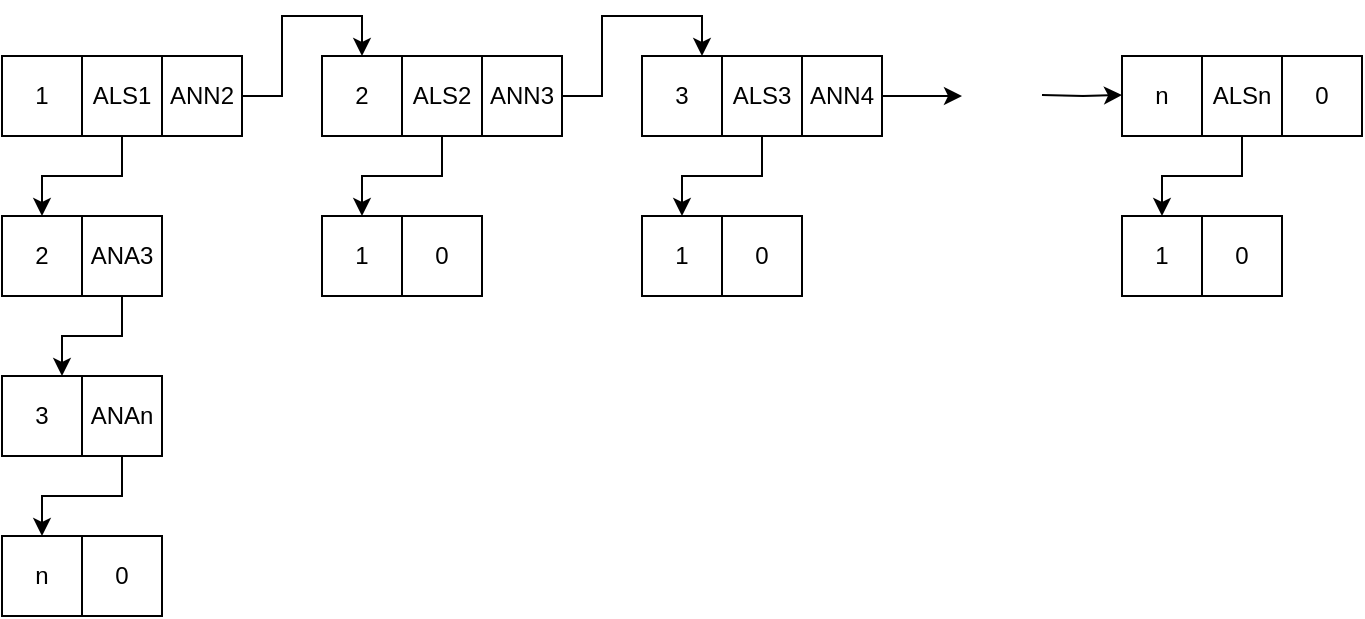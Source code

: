 <mxfile version="14.7.0" type="device"><diagram id="cm3YKNJGXenYqUJzzdme" name="Page-1"><mxGraphModel dx="1038" dy="491" grid="1" gridSize="10" guides="1" tooltips="1" connect="1" arrows="1" fold="1" page="1" pageScale="1" pageWidth="827" pageHeight="1169" math="0" shadow="0"><root><mxCell id="0"/><mxCell id="1" parent="0"/><mxCell id="pCGo6Iaq9xa3LZ9DNoHy-1" value="1" style="rounded=0;whiteSpace=wrap;html=1;" vertex="1" parent="1"><mxGeometry x="80" y="80" width="40" height="40" as="geometry"/></mxCell><mxCell id="pCGo6Iaq9xa3LZ9DNoHy-30" style="edgeStyle=orthogonalEdgeStyle;rounded=0;orthogonalLoop=1;jettySize=auto;html=1;" edge="1" parent="1" source="pCGo6Iaq9xa3LZ9DNoHy-2" target="pCGo6Iaq9xa3LZ9DNoHy-13"><mxGeometry relative="1" as="geometry"/></mxCell><mxCell id="pCGo6Iaq9xa3LZ9DNoHy-2" value="ALS1" style="rounded=0;whiteSpace=wrap;html=1;" vertex="1" parent="1"><mxGeometry x="120" y="80" width="40" height="40" as="geometry"/></mxCell><mxCell id="pCGo6Iaq9xa3LZ9DNoHy-26" style="edgeStyle=orthogonalEdgeStyle;rounded=0;orthogonalLoop=1;jettySize=auto;html=1;entryX=0.5;entryY=0;entryDx=0;entryDy=0;" edge="1" parent="1" source="pCGo6Iaq9xa3LZ9DNoHy-3" target="pCGo6Iaq9xa3LZ9DNoHy-4"><mxGeometry relative="1" as="geometry"/></mxCell><mxCell id="pCGo6Iaq9xa3LZ9DNoHy-3" value="ANN2" style="rounded=0;whiteSpace=wrap;html=1;" vertex="1" parent="1"><mxGeometry x="160" y="80" width="40" height="40" as="geometry"/></mxCell><mxCell id="pCGo6Iaq9xa3LZ9DNoHy-4" value="2" style="rounded=0;whiteSpace=wrap;html=1;" vertex="1" parent="1"><mxGeometry x="240" y="80" width="40" height="40" as="geometry"/></mxCell><mxCell id="pCGo6Iaq9xa3LZ9DNoHy-33" style="edgeStyle=orthogonalEdgeStyle;rounded=0;orthogonalLoop=1;jettySize=auto;html=1;entryX=0.5;entryY=0;entryDx=0;entryDy=0;" edge="1" parent="1" source="pCGo6Iaq9xa3LZ9DNoHy-5" target="pCGo6Iaq9xa3LZ9DNoHy-20"><mxGeometry relative="1" as="geometry"/></mxCell><mxCell id="pCGo6Iaq9xa3LZ9DNoHy-5" value="ALS2" style="rounded=0;whiteSpace=wrap;html=1;" vertex="1" parent="1"><mxGeometry x="280" y="80" width="40" height="40" as="geometry"/></mxCell><mxCell id="pCGo6Iaq9xa3LZ9DNoHy-27" style="edgeStyle=orthogonalEdgeStyle;rounded=0;orthogonalLoop=1;jettySize=auto;html=1;entryX=0.75;entryY=0;entryDx=0;entryDy=0;" edge="1" parent="1" source="pCGo6Iaq9xa3LZ9DNoHy-6" target="pCGo6Iaq9xa3LZ9DNoHy-7"><mxGeometry relative="1" as="geometry"/></mxCell><mxCell id="pCGo6Iaq9xa3LZ9DNoHy-6" value="ANN3" style="rounded=0;whiteSpace=wrap;html=1;" vertex="1" parent="1"><mxGeometry x="320" y="80" width="40" height="40" as="geometry"/></mxCell><mxCell id="pCGo6Iaq9xa3LZ9DNoHy-7" value="3" style="rounded=0;whiteSpace=wrap;html=1;" vertex="1" parent="1"><mxGeometry x="400" y="80" width="40" height="40" as="geometry"/></mxCell><mxCell id="pCGo6Iaq9xa3LZ9DNoHy-34" style="edgeStyle=orthogonalEdgeStyle;rounded=0;orthogonalLoop=1;jettySize=auto;html=1;entryX=0.5;entryY=0;entryDx=0;entryDy=0;" edge="1" parent="1" source="pCGo6Iaq9xa3LZ9DNoHy-8" target="pCGo6Iaq9xa3LZ9DNoHy-22"><mxGeometry relative="1" as="geometry"/></mxCell><mxCell id="pCGo6Iaq9xa3LZ9DNoHy-8" value="ALS3" style="rounded=0;whiteSpace=wrap;html=1;" vertex="1" parent="1"><mxGeometry x="440" y="80" width="40" height="40" as="geometry"/></mxCell><mxCell id="pCGo6Iaq9xa3LZ9DNoHy-28" style="edgeStyle=orthogonalEdgeStyle;rounded=0;orthogonalLoop=1;jettySize=auto;html=1;" edge="1" parent="1" source="pCGo6Iaq9xa3LZ9DNoHy-9"><mxGeometry relative="1" as="geometry"><mxPoint x="560" y="100" as="targetPoint"/></mxGeometry></mxCell><mxCell id="pCGo6Iaq9xa3LZ9DNoHy-9" value="ANN4" style="rounded=0;whiteSpace=wrap;html=1;" vertex="1" parent="1"><mxGeometry x="480" y="80" width="40" height="40" as="geometry"/></mxCell><mxCell id="pCGo6Iaq9xa3LZ9DNoHy-10" value="n" style="rounded=0;whiteSpace=wrap;html=1;" vertex="1" parent="1"><mxGeometry x="640" y="80" width="40" height="40" as="geometry"/></mxCell><mxCell id="pCGo6Iaq9xa3LZ9DNoHy-35" style="edgeStyle=orthogonalEdgeStyle;rounded=0;orthogonalLoop=1;jettySize=auto;html=1;entryX=0.5;entryY=0;entryDx=0;entryDy=0;" edge="1" parent="1" source="pCGo6Iaq9xa3LZ9DNoHy-11" target="pCGo6Iaq9xa3LZ9DNoHy-24"><mxGeometry relative="1" as="geometry"/></mxCell><mxCell id="pCGo6Iaq9xa3LZ9DNoHy-11" value="ALSn" style="rounded=0;whiteSpace=wrap;html=1;" vertex="1" parent="1"><mxGeometry x="680" y="80" width="40" height="40" as="geometry"/></mxCell><mxCell id="pCGo6Iaq9xa3LZ9DNoHy-12" value="0" style="rounded=0;whiteSpace=wrap;html=1;" vertex="1" parent="1"><mxGeometry x="720" y="80" width="40" height="40" as="geometry"/></mxCell><mxCell id="pCGo6Iaq9xa3LZ9DNoHy-13" value="2" style="rounded=0;whiteSpace=wrap;html=1;" vertex="1" parent="1"><mxGeometry x="80" y="160" width="40" height="40" as="geometry"/></mxCell><mxCell id="pCGo6Iaq9xa3LZ9DNoHy-31" style="edgeStyle=orthogonalEdgeStyle;rounded=0;orthogonalLoop=1;jettySize=auto;html=1;entryX=0.75;entryY=0;entryDx=0;entryDy=0;" edge="1" parent="1" source="pCGo6Iaq9xa3LZ9DNoHy-14" target="pCGo6Iaq9xa3LZ9DNoHy-16"><mxGeometry relative="1" as="geometry"/></mxCell><mxCell id="pCGo6Iaq9xa3LZ9DNoHy-14" value="ANA3" style="rounded=0;whiteSpace=wrap;html=1;" vertex="1" parent="1"><mxGeometry x="120" y="160" width="40" height="40" as="geometry"/></mxCell><mxCell id="pCGo6Iaq9xa3LZ9DNoHy-16" value="3" style="rounded=0;whiteSpace=wrap;html=1;" vertex="1" parent="1"><mxGeometry x="80" y="240" width="40" height="40" as="geometry"/></mxCell><mxCell id="pCGo6Iaq9xa3LZ9DNoHy-32" style="edgeStyle=orthogonalEdgeStyle;rounded=0;orthogonalLoop=1;jettySize=auto;html=1;entryX=0.5;entryY=0;entryDx=0;entryDy=0;" edge="1" parent="1" source="pCGo6Iaq9xa3LZ9DNoHy-17" target="pCGo6Iaq9xa3LZ9DNoHy-18"><mxGeometry relative="1" as="geometry"/></mxCell><mxCell id="pCGo6Iaq9xa3LZ9DNoHy-17" value="ANAn" style="rounded=0;whiteSpace=wrap;html=1;" vertex="1" parent="1"><mxGeometry x="120" y="240" width="40" height="40" as="geometry"/></mxCell><mxCell id="pCGo6Iaq9xa3LZ9DNoHy-18" value="n" style="rounded=0;whiteSpace=wrap;html=1;" vertex="1" parent="1"><mxGeometry x="80" y="320" width="40" height="40" as="geometry"/></mxCell><mxCell id="pCGo6Iaq9xa3LZ9DNoHy-19" value="0" style="rounded=0;whiteSpace=wrap;html=1;" vertex="1" parent="1"><mxGeometry x="120" y="320" width="40" height="40" as="geometry"/></mxCell><mxCell id="pCGo6Iaq9xa3LZ9DNoHy-20" value="1" style="rounded=0;whiteSpace=wrap;html=1;" vertex="1" parent="1"><mxGeometry x="240" y="160" width="40" height="40" as="geometry"/></mxCell><mxCell id="pCGo6Iaq9xa3LZ9DNoHy-21" value="0" style="rounded=0;whiteSpace=wrap;html=1;" vertex="1" parent="1"><mxGeometry x="280" y="160" width="40" height="40" as="geometry"/></mxCell><mxCell id="pCGo6Iaq9xa3LZ9DNoHy-22" value="1" style="rounded=0;whiteSpace=wrap;html=1;" vertex="1" parent="1"><mxGeometry x="400" y="160" width="40" height="40" as="geometry"/></mxCell><mxCell id="pCGo6Iaq9xa3LZ9DNoHy-23" value="0" style="rounded=0;whiteSpace=wrap;html=1;" vertex="1" parent="1"><mxGeometry x="440" y="160" width="40" height="40" as="geometry"/></mxCell><mxCell id="pCGo6Iaq9xa3LZ9DNoHy-24" value="1" style="rounded=0;whiteSpace=wrap;html=1;" vertex="1" parent="1"><mxGeometry x="640" y="160" width="40" height="40" as="geometry"/></mxCell><mxCell id="pCGo6Iaq9xa3LZ9DNoHy-25" value="0" style="rounded=0;whiteSpace=wrap;html=1;" vertex="1" parent="1"><mxGeometry x="680" y="160" width="40" height="40" as="geometry"/></mxCell><mxCell id="pCGo6Iaq9xa3LZ9DNoHy-29" style="edgeStyle=orthogonalEdgeStyle;rounded=0;orthogonalLoop=1;jettySize=auto;html=1;" edge="1" parent="1"><mxGeometry relative="1" as="geometry"><mxPoint x="640" y="99.5" as="targetPoint"/><mxPoint x="600" y="99.5" as="sourcePoint"/></mxGeometry></mxCell></root></mxGraphModel></diagram></mxfile>